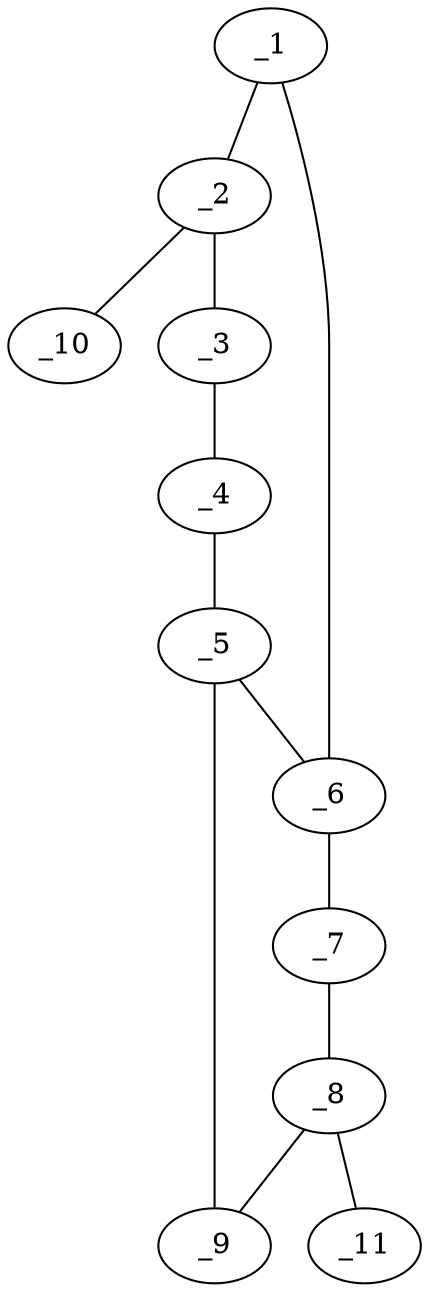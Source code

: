 graph molid603719 {
	_1	 [charge=0,
		chem=1,
		symbol="C  ",
		x="3.7321",
		y=1];
	_2	 [charge=0,
		chem=1,
		symbol="C  ",
		x="2.866",
		y="0.5"];
	_1 -- _2	 [valence=1];
	_6	 [charge=0,
		chem=1,
		symbol="C  ",
		x="4.5981",
		y="0.5"];
	_1 -- _6	 [valence=2];
	_3	 [charge=0,
		chem=1,
		symbol="C  ",
		x="2.866",
		y="-0.5"];
	_2 -- _3	 [valence=2];
	_10	 [charge=0,
		chem=2,
		symbol="O  ",
		x=2,
		y=1];
	_2 -- _10	 [valence=1];
	_4	 [charge=0,
		chem=1,
		symbol="C  ",
		x="3.7321",
		y="-1"];
	_3 -- _4	 [valence=1];
	_5	 [charge=0,
		chem=1,
		symbol="C  ",
		x="4.5981",
		y="-0.5"];
	_4 -- _5	 [valence=2];
	_5 -- _6	 [valence=1];
	_9	 [charge=0,
		chem=4,
		symbol="N  ",
		x="5.5491",
		y="-0.809"];
	_5 -- _9	 [valence=1];
	_7	 [charge=0,
		chem=2,
		symbol="O  ",
		x="5.5491",
		y="0.809"];
	_6 -- _7	 [valence=1];
	_8	 [charge=0,
		chem=1,
		symbol="C  ",
		x="6.1369",
		y=0];
	_7 -- _8	 [valence=1];
	_8 -- _9	 [valence=1];
	_11	 [charge=0,
		chem=2,
		symbol="O  ",
		x="7.1369",
		y=0];
	_8 -- _11	 [valence=2];
}
